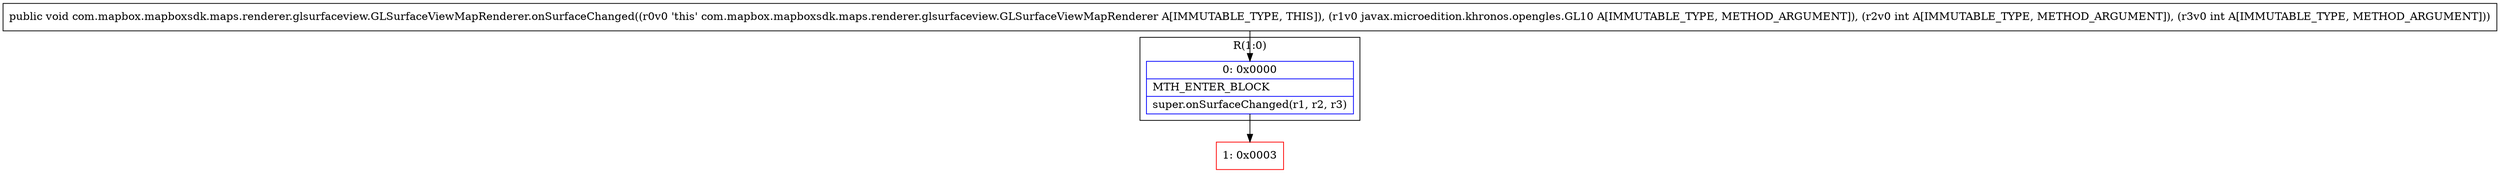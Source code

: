 digraph "CFG forcom.mapbox.mapboxsdk.maps.renderer.glsurfaceview.GLSurfaceViewMapRenderer.onSurfaceChanged(Ljavax\/microedition\/khronos\/opengles\/GL10;II)V" {
subgraph cluster_Region_1054333853 {
label = "R(1:0)";
node [shape=record,color=blue];
Node_0 [shape=record,label="{0\:\ 0x0000|MTH_ENTER_BLOCK\l|super.onSurfaceChanged(r1, r2, r3)\l}"];
}
Node_1 [shape=record,color=red,label="{1\:\ 0x0003}"];
MethodNode[shape=record,label="{public void com.mapbox.mapboxsdk.maps.renderer.glsurfaceview.GLSurfaceViewMapRenderer.onSurfaceChanged((r0v0 'this' com.mapbox.mapboxsdk.maps.renderer.glsurfaceview.GLSurfaceViewMapRenderer A[IMMUTABLE_TYPE, THIS]), (r1v0 javax.microedition.khronos.opengles.GL10 A[IMMUTABLE_TYPE, METHOD_ARGUMENT]), (r2v0 int A[IMMUTABLE_TYPE, METHOD_ARGUMENT]), (r3v0 int A[IMMUTABLE_TYPE, METHOD_ARGUMENT])) }"];
MethodNode -> Node_0;
Node_0 -> Node_1;
}

